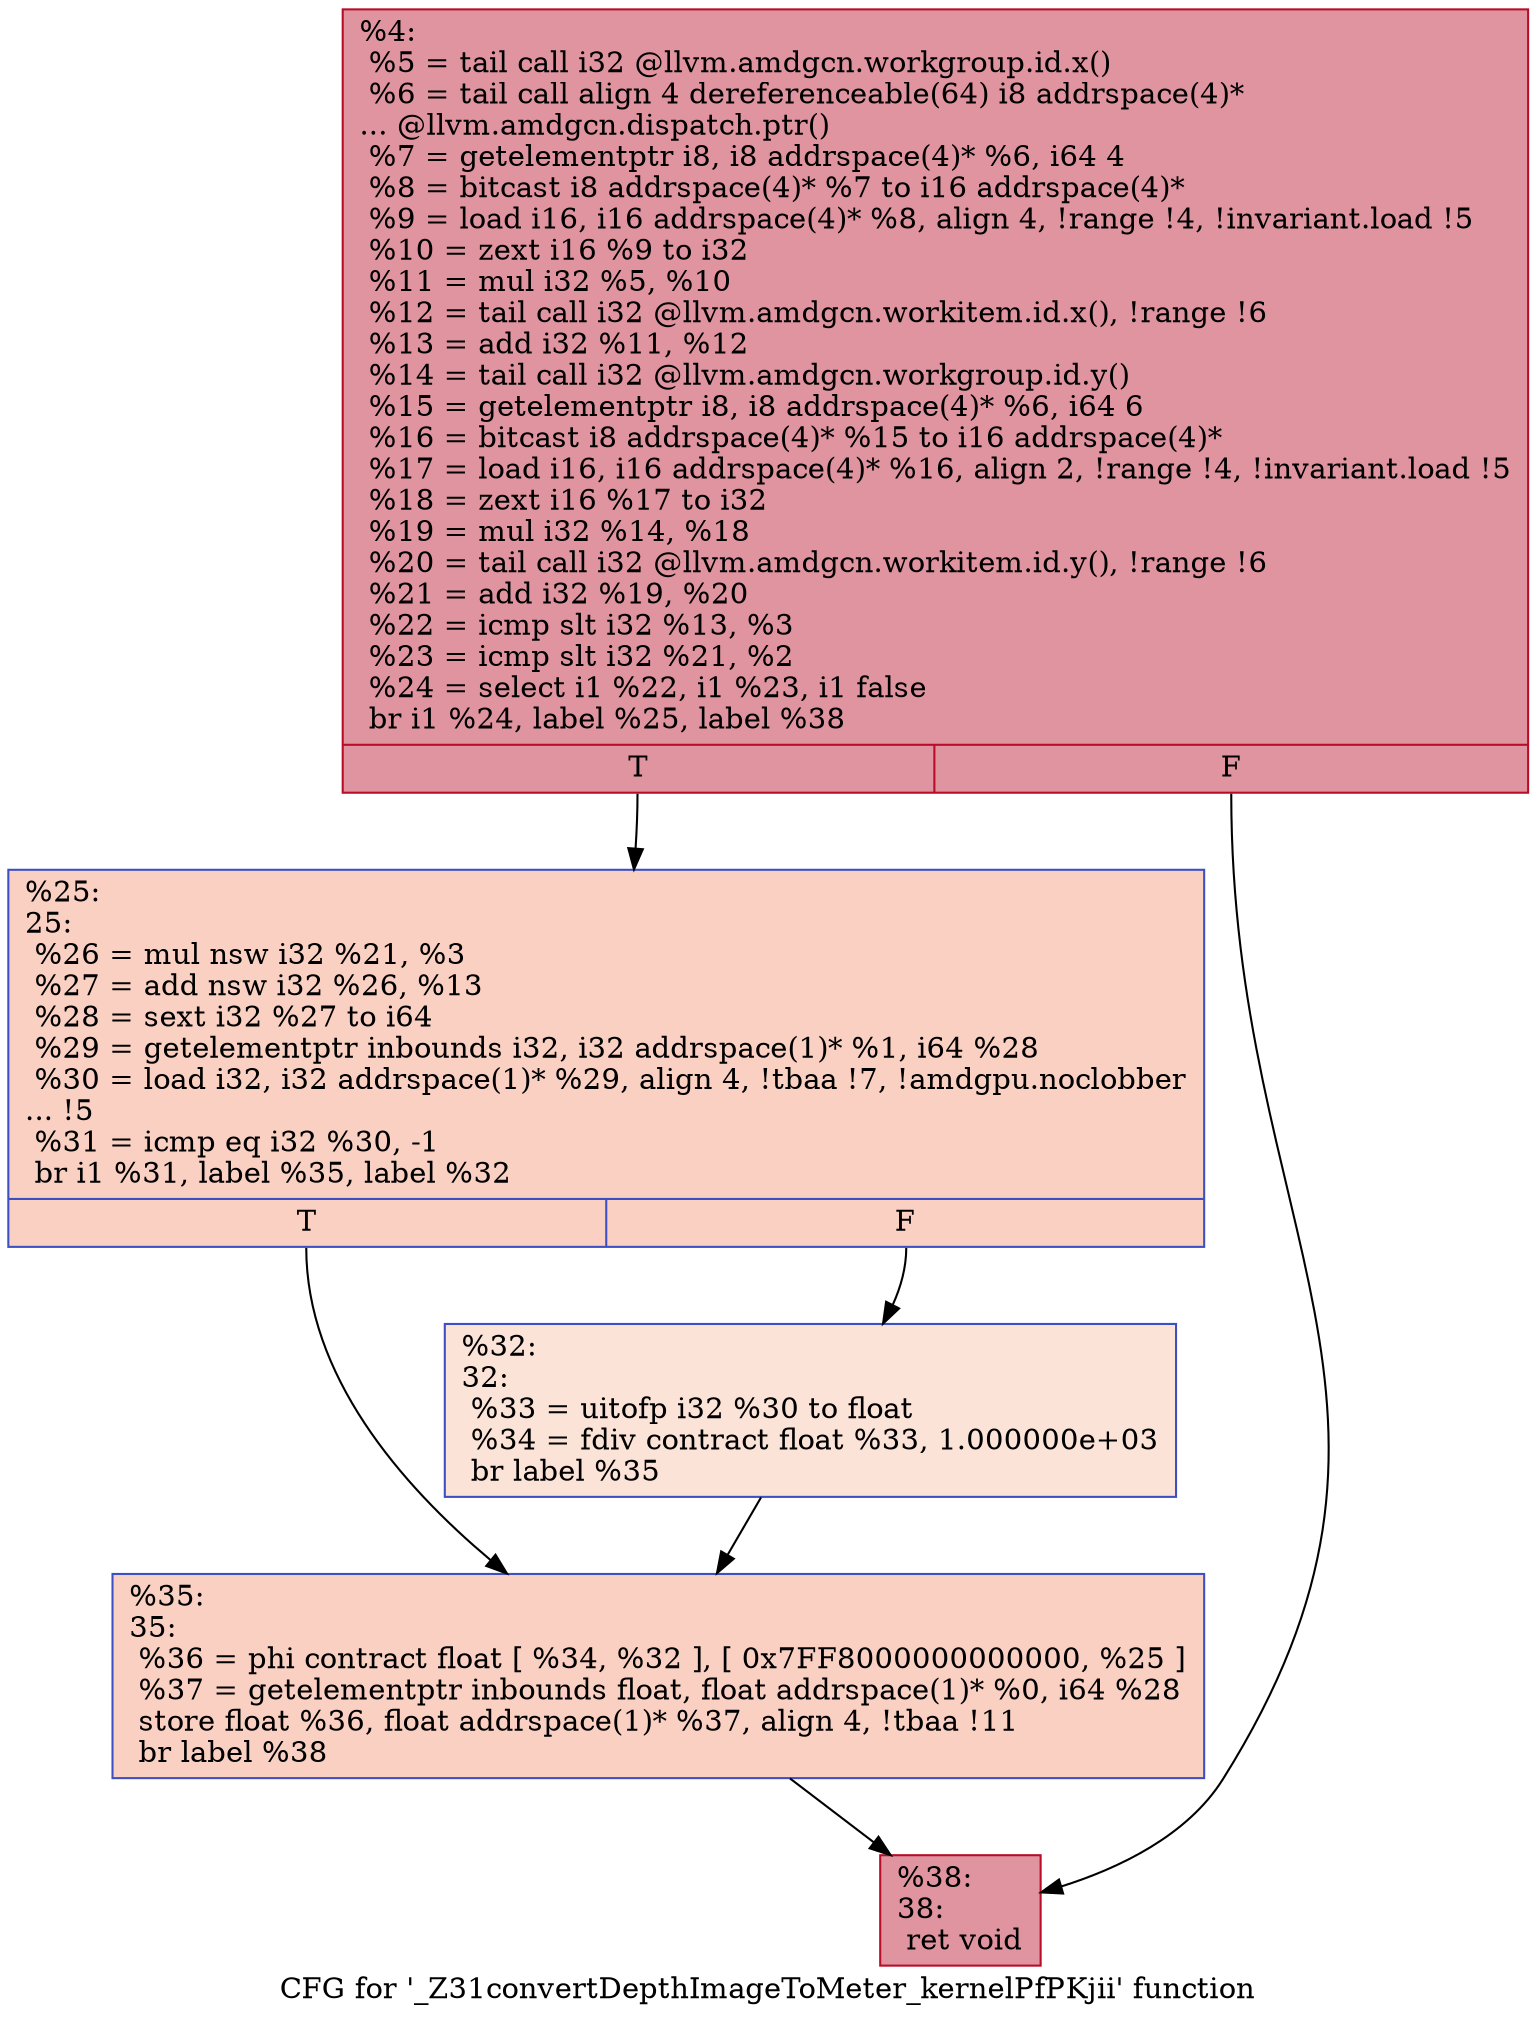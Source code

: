 digraph "CFG for '_Z31convertDepthImageToMeter_kernelPfPKjii' function" {
	label="CFG for '_Z31convertDepthImageToMeter_kernelPfPKjii' function";

	Node0x54884f0 [shape=record,color="#b70d28ff", style=filled, fillcolor="#b70d2870",label="{%4:\l  %5 = tail call i32 @llvm.amdgcn.workgroup.id.x()\l  %6 = tail call align 4 dereferenceable(64) i8 addrspace(4)*\l... @llvm.amdgcn.dispatch.ptr()\l  %7 = getelementptr i8, i8 addrspace(4)* %6, i64 4\l  %8 = bitcast i8 addrspace(4)* %7 to i16 addrspace(4)*\l  %9 = load i16, i16 addrspace(4)* %8, align 4, !range !4, !invariant.load !5\l  %10 = zext i16 %9 to i32\l  %11 = mul i32 %5, %10\l  %12 = tail call i32 @llvm.amdgcn.workitem.id.x(), !range !6\l  %13 = add i32 %11, %12\l  %14 = tail call i32 @llvm.amdgcn.workgroup.id.y()\l  %15 = getelementptr i8, i8 addrspace(4)* %6, i64 6\l  %16 = bitcast i8 addrspace(4)* %15 to i16 addrspace(4)*\l  %17 = load i16, i16 addrspace(4)* %16, align 2, !range !4, !invariant.load !5\l  %18 = zext i16 %17 to i32\l  %19 = mul i32 %14, %18\l  %20 = tail call i32 @llvm.amdgcn.workitem.id.y(), !range !6\l  %21 = add i32 %19, %20\l  %22 = icmp slt i32 %13, %3\l  %23 = icmp slt i32 %21, %2\l  %24 = select i1 %22, i1 %23, i1 false\l  br i1 %24, label %25, label %38\l|{<s0>T|<s1>F}}"];
	Node0x54884f0:s0 -> Node0x548bfd0;
	Node0x54884f0:s1 -> Node0x548c060;
	Node0x548bfd0 [shape=record,color="#3d50c3ff", style=filled, fillcolor="#f3947570",label="{%25:\l25:                                               \l  %26 = mul nsw i32 %21, %3\l  %27 = add nsw i32 %26, %13\l  %28 = sext i32 %27 to i64\l  %29 = getelementptr inbounds i32, i32 addrspace(1)* %1, i64 %28\l  %30 = load i32, i32 addrspace(1)* %29, align 4, !tbaa !7, !amdgpu.noclobber\l... !5\l  %31 = icmp eq i32 %30, -1\l  br i1 %31, label %35, label %32\l|{<s0>T|<s1>F}}"];
	Node0x548bfd0:s0 -> Node0x548c680;
	Node0x548bfd0:s1 -> Node0x548c710;
	Node0x548c710 [shape=record,color="#3d50c3ff", style=filled, fillcolor="#f6bfa670",label="{%32:\l32:                                               \l  %33 = uitofp i32 %30 to float\l  %34 = fdiv contract float %33, 1.000000e+03\l  br label %35\l}"];
	Node0x548c710 -> Node0x548c680;
	Node0x548c680 [shape=record,color="#3d50c3ff", style=filled, fillcolor="#f3947570",label="{%35:\l35:                                               \l  %36 = phi contract float [ %34, %32 ], [ 0x7FF8000000000000, %25 ]\l  %37 = getelementptr inbounds float, float addrspace(1)* %0, i64 %28\l  store float %36, float addrspace(1)* %37, align 4, !tbaa !11\l  br label %38\l}"];
	Node0x548c680 -> Node0x548c060;
	Node0x548c060 [shape=record,color="#b70d28ff", style=filled, fillcolor="#b70d2870",label="{%38:\l38:                                               \l  ret void\l}"];
}
